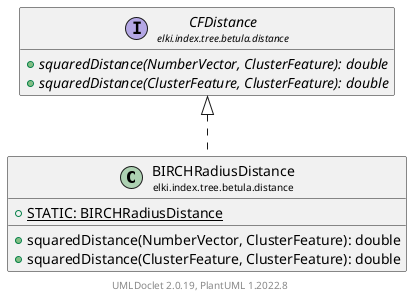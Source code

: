@startuml
    remove .*\.(Instance|Par|Parameterizer|Factory)$
    set namespaceSeparator none
    hide empty fields
    hide empty methods

    class "<size:14>BIRCHRadiusDistance\n<size:10>elki.index.tree.betula.distance" as elki.index.tree.betula.distance.BIRCHRadiusDistance [[BIRCHRadiusDistance.html]] {
        {static} +STATIC: BIRCHRadiusDistance
        +squaredDistance(NumberVector, ClusterFeature): double
        +squaredDistance(ClusterFeature, ClusterFeature): double
    }

    interface "<size:14>CFDistance\n<size:10>elki.index.tree.betula.distance" as elki.index.tree.betula.distance.CFDistance [[CFDistance.html]] {
        {abstract} +squaredDistance(NumberVector, ClusterFeature): double
        {abstract} +squaredDistance(ClusterFeature, ClusterFeature): double
    }
    class "<size:14>BIRCHRadiusDistance.Par\n<size:10>elki.index.tree.betula.distance" as elki.index.tree.betula.distance.BIRCHRadiusDistance.Par [[BIRCHRadiusDistance.Par.html]]

    elki.index.tree.betula.distance.CFDistance <|.. elki.index.tree.betula.distance.BIRCHRadiusDistance
    elki.index.tree.betula.distance.BIRCHRadiusDistance +-- elki.index.tree.betula.distance.BIRCHRadiusDistance.Par

    center footer UMLDoclet 2.0.19, PlantUML 1.2022.8
@enduml
